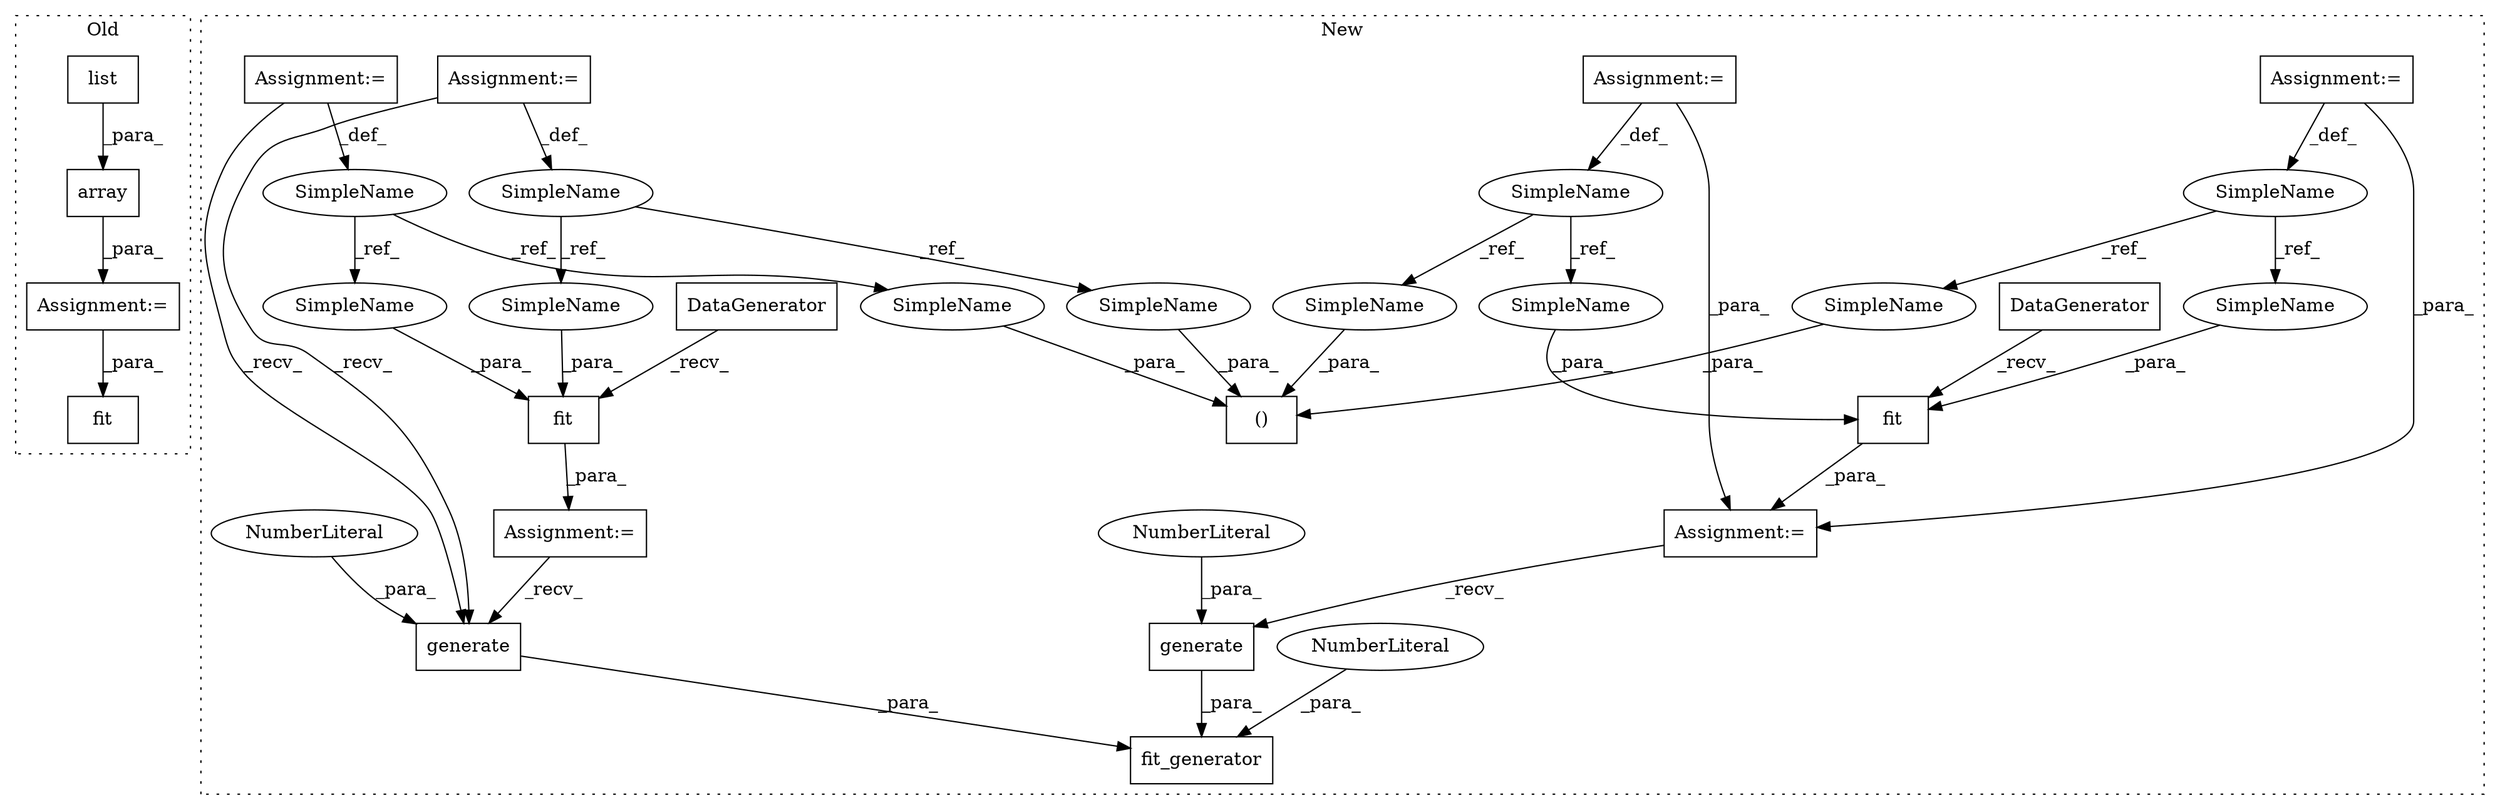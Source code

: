 digraph G {
subgraph cluster0 {
1 [label="fit" a="32" s="1802,1840" l="4,1" shape="box"];
17 [label="Assignment:=" a="7" s="1332" l="1" shape="box"];
24 [label="array" a="32" s="1339,1563" l="17,-5" shape="box"];
25 [label="list" a="32" s="1419,1441" l="5,1" shape="box"];
label = "Old";
style="dotted";
}
subgraph cluster1 {
2 [label="fit" a="32" s="1510,1529" l="4,1" shape="box"];
3 [label="Assignment:=" a="7" s="580" l="7" shape="box"];
4 [label="Assignment:=" a="7" s="279" l="7" shape="box"];
5 [label="()" a="106" s="1339" l="65" shape="box"];
6 [label="SimpleName" a="42" s="580" l="7" shape="ellipse"];
7 [label="SimpleName" a="42" s="279" l="7" shape="ellipse"];
8 [label="Assignment:=" a="7" s="482" l="6" shape="box"];
9 [label="Assignment:=" a="7" s="263" l="6" shape="box"];
10 [label="Assignment:=" a="7" s="1544" l="1" shape="box"];
11 [label="fit_generator" a="32" s="1709,1806" l="14,1" shape="box"];
12 [label="NumberLiteral" a="34" s="1804" l="2" shape="ellipse"];
13 [label="SimpleName" a="42" s="263" l="6" shape="ellipse"];
14 [label="fit" a="32" s="1571,1588" l="4,1" shape="box"];
15 [label="SimpleName" a="42" s="482" l="6" shape="ellipse"];
16 [label="DataGenerator" a="32" s="1484,1508" l="14,1" shape="box"];
18 [label="generate" a="32" s="1733,1762" l="9,1" shape="box"];
19 [label="NumberLiteral" a="34" s="1760" l="2" shape="ellipse"];
20 [label="DataGenerator" a="32" s="1545,1569" l="14,1" shape="box"];
21 [label="Assignment:=" a="7" s="1483" l="1" shape="box"];
22 [label="generate" a="32" s="1773,1802" l="9,1" shape="box"];
23 [label="NumberLiteral" a="34" s="1800" l="2" shape="ellipse"];
26 [label="SimpleName" a="42" s="1339" l="7" shape="ellipse"];
27 [label="SimpleName" a="42" s="1514" l="7" shape="ellipse"];
28 [label="SimpleName" a="42" s="1398" l="6" shape="ellipse"];
29 [label="SimpleName" a="42" s="1582" l="6" shape="ellipse"];
30 [label="SimpleName" a="42" s="1575" l="6" shape="ellipse"];
31 [label="SimpleName" a="42" s="1359" l="6" shape="ellipse"];
32 [label="SimpleName" a="42" s="1378" l="7" shape="ellipse"];
33 [label="SimpleName" a="42" s="1522" l="7" shape="ellipse"];
label = "New";
style="dotted";
}
2 -> 21 [label="_para_"];
3 -> 6 [label="_def_"];
3 -> 21 [label="_para_"];
4 -> 7 [label="_def_"];
4 -> 21 [label="_para_"];
6 -> 26 [label="_ref_"];
6 -> 27 [label="_ref_"];
7 -> 33 [label="_ref_"];
7 -> 32 [label="_ref_"];
8 -> 15 [label="_def_"];
8 -> 22 [label="_recv_"];
9 -> 13 [label="_def_"];
9 -> 22 [label="_recv_"];
10 -> 22 [label="_recv_"];
12 -> 11 [label="_para_"];
13 -> 31 [label="_ref_"];
13 -> 30 [label="_ref_"];
14 -> 10 [label="_para_"];
15 -> 28 [label="_ref_"];
15 -> 29 [label="_ref_"];
16 -> 2 [label="_recv_"];
17 -> 1 [label="_para_"];
18 -> 11 [label="_para_"];
19 -> 18 [label="_para_"];
20 -> 14 [label="_recv_"];
21 -> 18 [label="_recv_"];
22 -> 11 [label="_para_"];
23 -> 22 [label="_para_"];
24 -> 17 [label="_para_"];
25 -> 24 [label="_para_"];
26 -> 5 [label="_para_"];
27 -> 2 [label="_para_"];
28 -> 5 [label="_para_"];
29 -> 14 [label="_para_"];
30 -> 14 [label="_para_"];
31 -> 5 [label="_para_"];
32 -> 5 [label="_para_"];
33 -> 2 [label="_para_"];
}